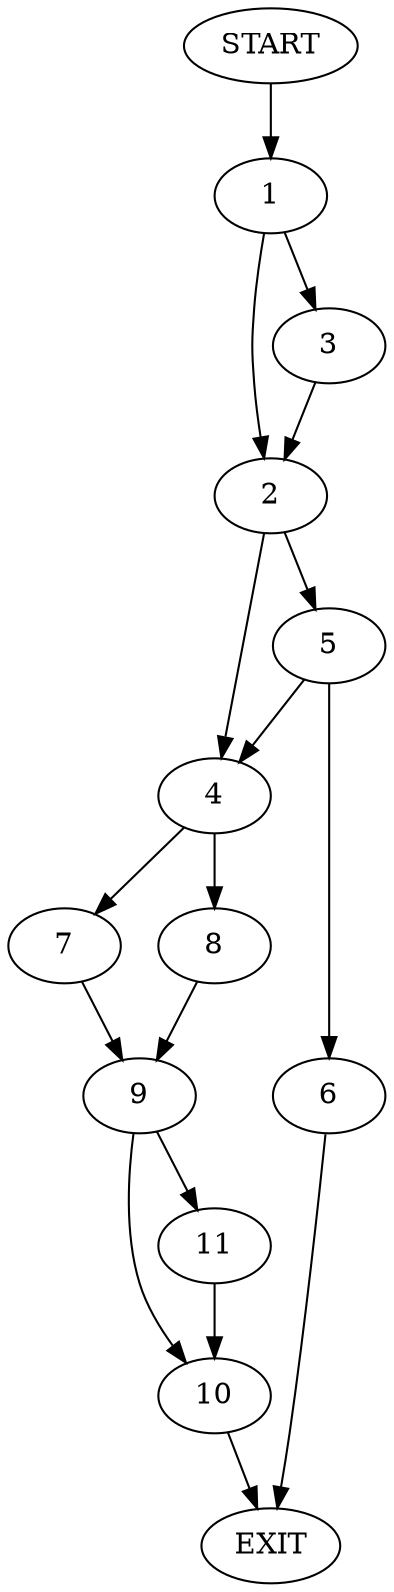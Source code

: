digraph {
0 [label="START"]
12 [label="EXIT"]
0 -> 1
1 -> 2
1 -> 3
3 -> 2
2 -> 4
2 -> 5
5 -> 4
5 -> 6
4 -> 7
4 -> 8
6 -> 12
7 -> 9
8 -> 9
9 -> 10
9 -> 11
10 -> 12
11 -> 10
}

